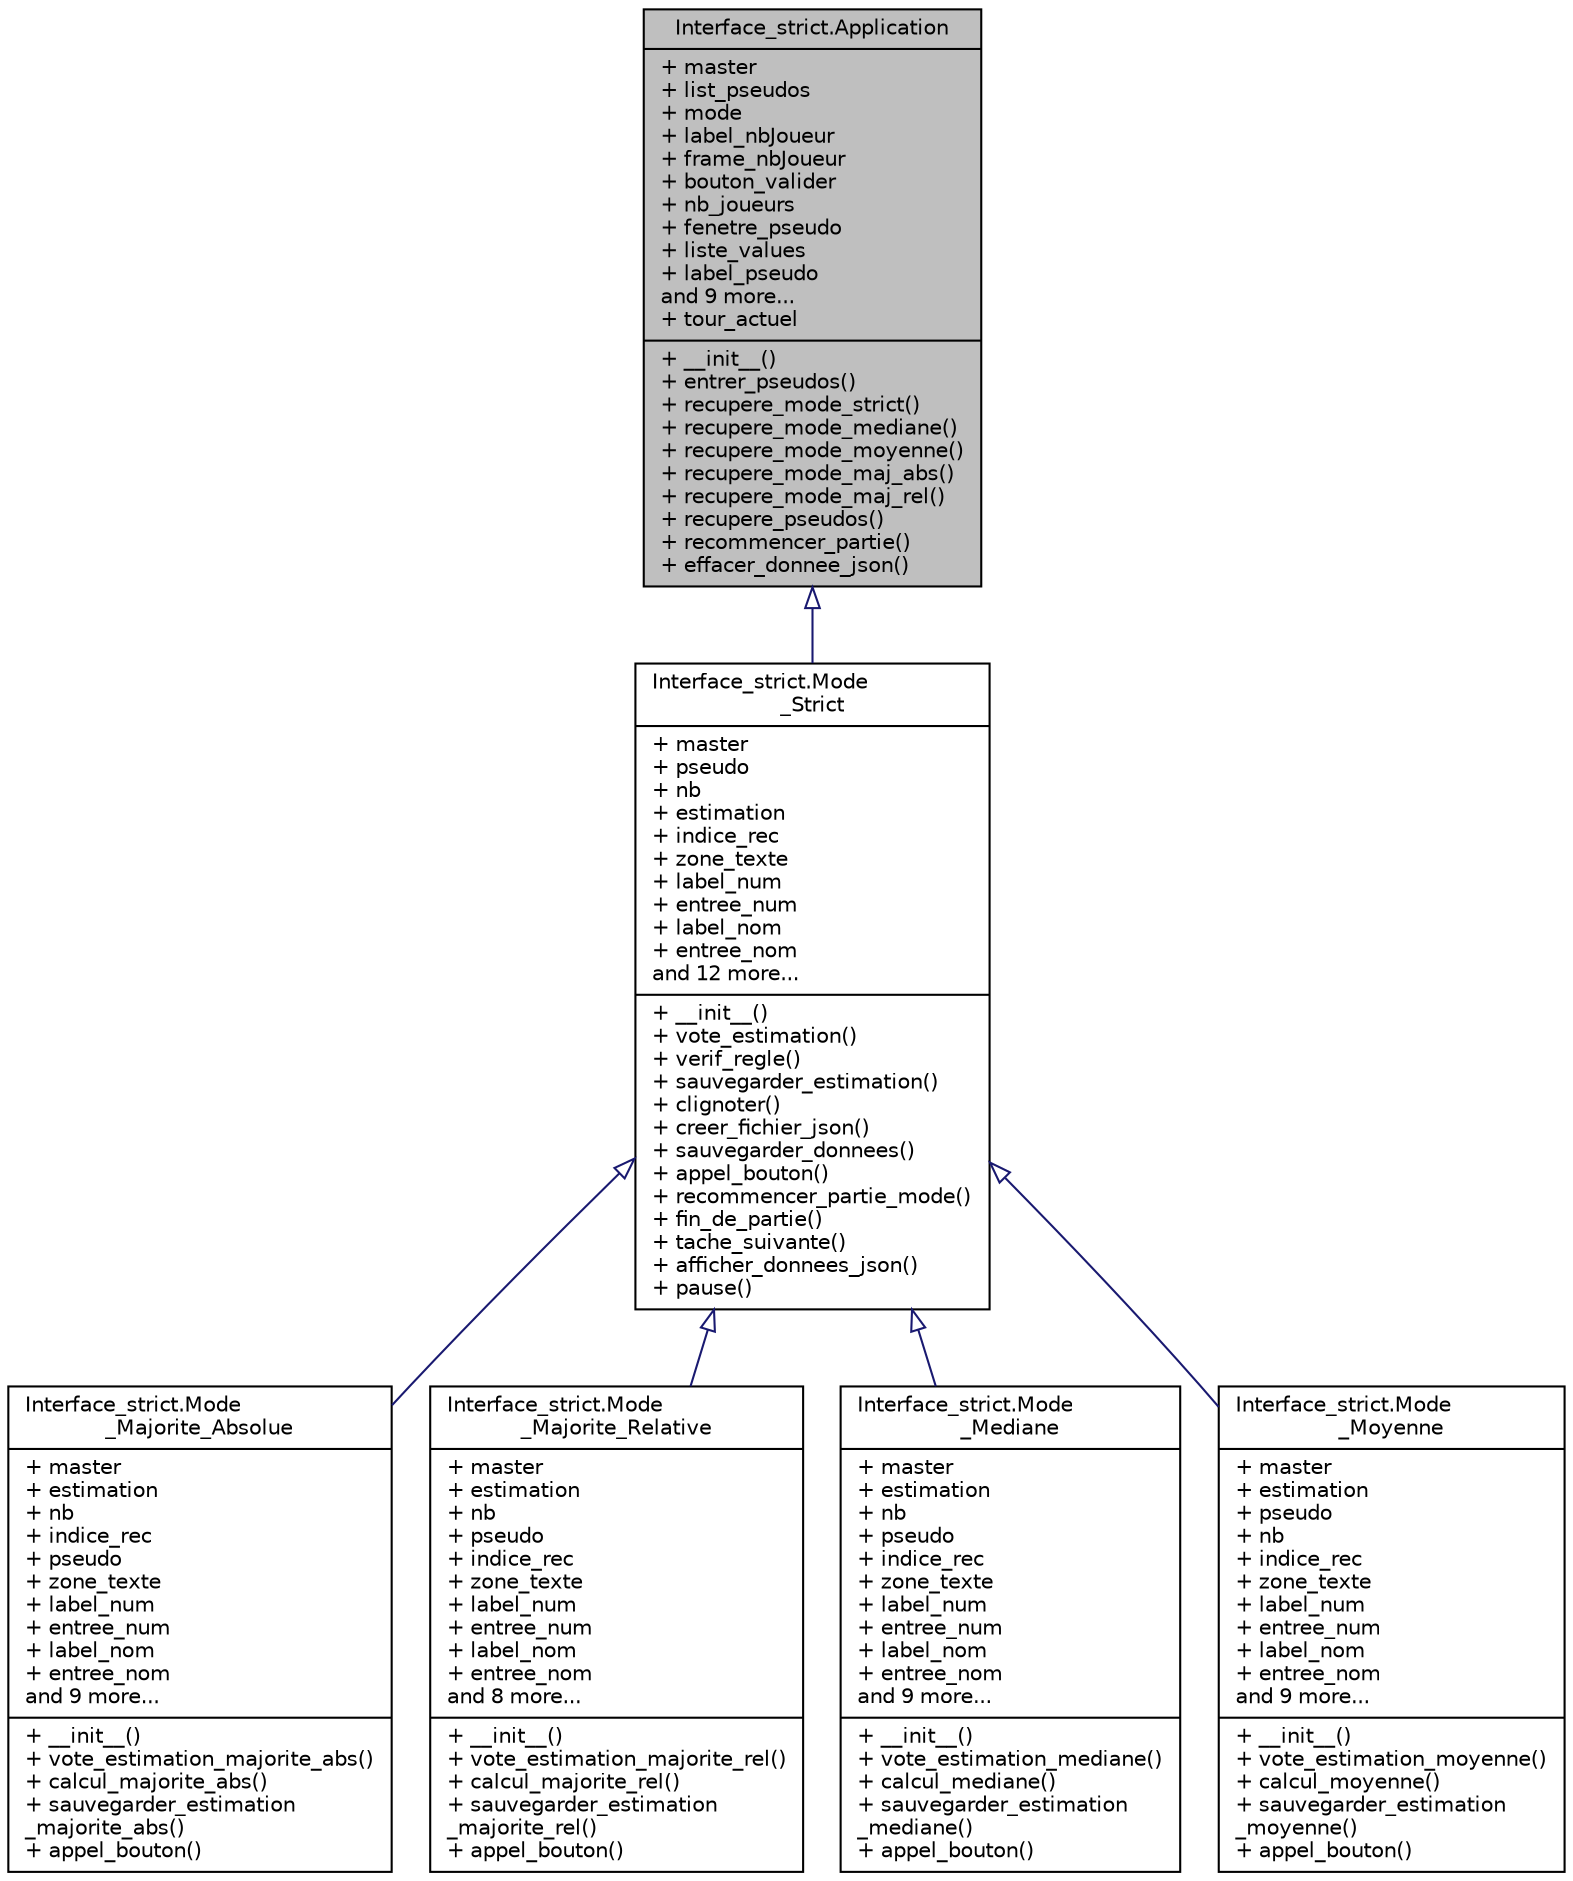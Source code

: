 digraph "Interface_strict.Application"
{
  edge [fontname="Helvetica",fontsize="10",labelfontname="Helvetica",labelfontsize="10"];
  node [fontname="Helvetica",fontsize="10",shape=record];
  Node0 [label="{Interface_strict.Application\n|+ master\l+ list_pseudos\l+ mode\l+ label_nbJoueur\l+ frame_nbJoueur\l+ bouton_valider\l+ nb_joueurs\l+ fenetre_pseudo\l+ liste_values\l+ label_pseudo\land 9 more...\l+ tour_actuel\l|+ __init__()\l+ entrer_pseudos()\l+ recupere_mode_strict()\l+ recupere_mode_mediane()\l+ recupere_mode_moyenne()\l+ recupere_mode_maj_abs()\l+ recupere_mode_maj_rel()\l+ recupere_pseudos()\l+ recommencer_partie()\l+ effacer_donnee_json()\l}",height=0.2,width=0.4,color="black", fillcolor="grey75", style="filled", fontcolor="black"];
  Node0 -> Node1 [dir="back",color="midnightblue",fontsize="10",style="solid",arrowtail="onormal",fontname="Helvetica"];
  Node1 [label="{Interface_strict.Mode\l_Strict\n|+ master\l+ pseudo\l+ nb\l+ estimation\l+ indice_rec\l+ zone_texte\l+ label_num\l+ entree_num\l+ label_nom\l+ entree_nom\land 12 more...\l|+ __init__()\l+ vote_estimation()\l+ verif_regle()\l+ sauvegarder_estimation()\l+ clignoter()\l+ creer_fichier_json()\l+ sauvegarder_donnees()\l+ appel_bouton()\l+ recommencer_partie_mode()\l+ fin_de_partie()\l+ tache_suivante()\l+ afficher_donnees_json()\l+ pause()\l}",height=0.2,width=0.4,color="black", fillcolor="white", style="filled",URL="$class_interface__strict_1_1_mode___strict.html"];
  Node1 -> Node2 [dir="back",color="midnightblue",fontsize="10",style="solid",arrowtail="onormal",fontname="Helvetica"];
  Node2 [label="{Interface_strict.Mode\l_Majorite_Absolue\n|+ master\l+ estimation\l+ nb\l+ indice_rec\l+ pseudo\l+ zone_texte\l+ label_num\l+ entree_num\l+ label_nom\l+ entree_nom\land 9 more...\l|+ __init__()\l+ vote_estimation_majorite_abs()\l+ calcul_majorite_abs()\l+ sauvegarder_estimation\l_majorite_abs()\l+ appel_bouton()\l}",height=0.2,width=0.4,color="black", fillcolor="white", style="filled",URL="$class_interface__strict_1_1_mode___majorite___absolue.html"];
  Node1 -> Node3 [dir="back",color="midnightblue",fontsize="10",style="solid",arrowtail="onormal",fontname="Helvetica"];
  Node3 [label="{Interface_strict.Mode\l_Majorite_Relative\n|+ master\l+ estimation\l+ nb\l+ pseudo\l+ indice_rec\l+ zone_texte\l+ label_num\l+ entree_num\l+ label_nom\l+ entree_nom\land 8 more...\l|+ __init__()\l+ vote_estimation_majorite_rel()\l+ calcul_majorite_rel()\l+ sauvegarder_estimation\l_majorite_rel()\l+ appel_bouton()\l}",height=0.2,width=0.4,color="black", fillcolor="white", style="filled",URL="$class_interface__strict_1_1_mode___majorite___relative.html"];
  Node1 -> Node4 [dir="back",color="midnightblue",fontsize="10",style="solid",arrowtail="onormal",fontname="Helvetica"];
  Node4 [label="{Interface_strict.Mode\l_Mediane\n|+ master\l+ estimation\l+ nb\l+ pseudo\l+ indice_rec\l+ zone_texte\l+ label_num\l+ entree_num\l+ label_nom\l+ entree_nom\land 9 more...\l|+ __init__()\l+ vote_estimation_mediane()\l+ calcul_mediane()\l+ sauvegarder_estimation\l_mediane()\l+ appel_bouton()\l}",height=0.2,width=0.4,color="black", fillcolor="white", style="filled",URL="$class_interface__strict_1_1_mode___mediane.html"];
  Node1 -> Node5 [dir="back",color="midnightblue",fontsize="10",style="solid",arrowtail="onormal",fontname="Helvetica"];
  Node5 [label="{Interface_strict.Mode\l_Moyenne\n|+ master\l+ estimation\l+ pseudo\l+ nb\l+ indice_rec\l+ zone_texte\l+ label_num\l+ entree_num\l+ label_nom\l+ entree_nom\land 9 more...\l|+ __init__()\l+ vote_estimation_moyenne()\l+ calcul_moyenne()\l+ sauvegarder_estimation\l_moyenne()\l+ appel_bouton()\l}",height=0.2,width=0.4,color="black", fillcolor="white", style="filled",URL="$class_interface__strict_1_1_mode___moyenne.html"];
}
